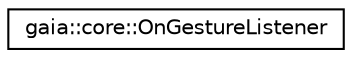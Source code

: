 digraph G
{
  edge [fontname="Helvetica",fontsize="10",labelfontname="Helvetica",labelfontsize="10"];
  node [fontname="Helvetica",fontsize="10",shape=record];
  rankdir=LR;
  Node1 [label="gaia::core::OnGestureListener",height=0.2,width=0.4,color="black", fillcolor="white", style="filled",URL="$d4/d94/classgaia_1_1core_1_1_on_gesture_listener.html",tooltip="The listener that is used to notify when gestures occur."];
}
